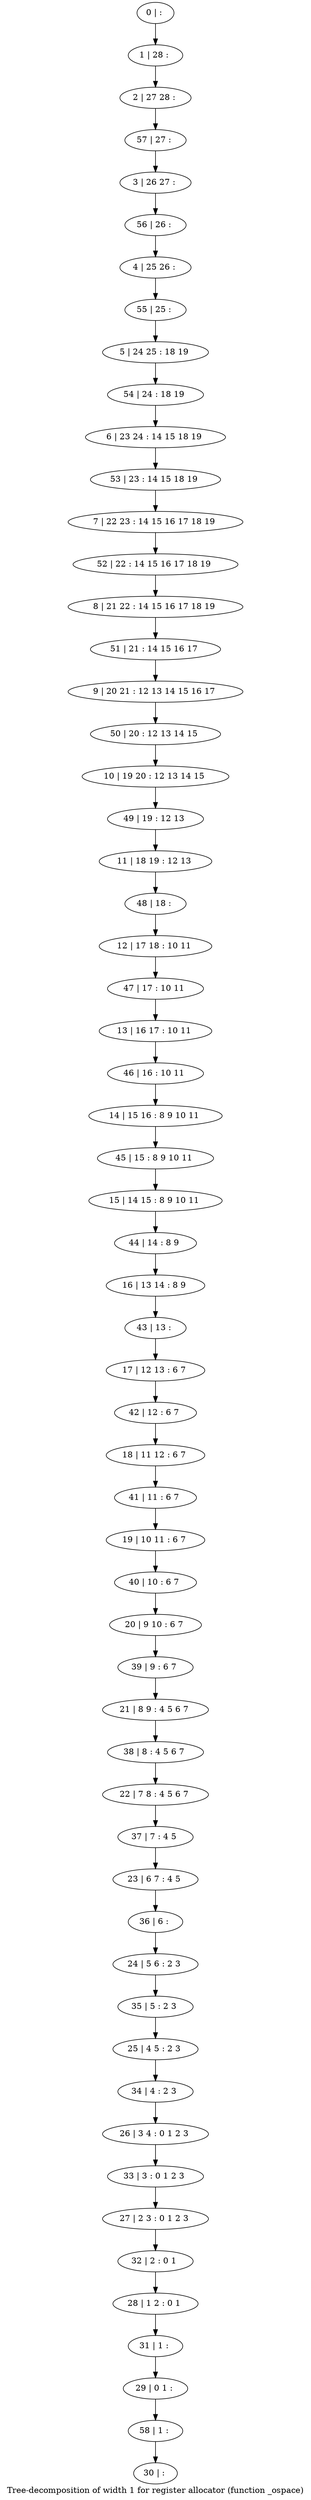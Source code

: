 digraph G {
graph [label="Tree-decomposition of width 1 for register allocator (function _ospace)"]
0[label="0 | : "];
1[label="1 | 28 : "];
2[label="2 | 27 28 : "];
3[label="3 | 26 27 : "];
4[label="4 | 25 26 : "];
5[label="5 | 24 25 : 18 19 "];
6[label="6 | 23 24 : 14 15 18 19 "];
7[label="7 | 22 23 : 14 15 16 17 18 19 "];
8[label="8 | 21 22 : 14 15 16 17 18 19 "];
9[label="9 | 20 21 : 12 13 14 15 16 17 "];
10[label="10 | 19 20 : 12 13 14 15 "];
11[label="11 | 18 19 : 12 13 "];
12[label="12 | 17 18 : 10 11 "];
13[label="13 | 16 17 : 10 11 "];
14[label="14 | 15 16 : 8 9 10 11 "];
15[label="15 | 14 15 : 8 9 10 11 "];
16[label="16 | 13 14 : 8 9 "];
17[label="17 | 12 13 : 6 7 "];
18[label="18 | 11 12 : 6 7 "];
19[label="19 | 10 11 : 6 7 "];
20[label="20 | 9 10 : 6 7 "];
21[label="21 | 8 9 : 4 5 6 7 "];
22[label="22 | 7 8 : 4 5 6 7 "];
23[label="23 | 6 7 : 4 5 "];
24[label="24 | 5 6 : 2 3 "];
25[label="25 | 4 5 : 2 3 "];
26[label="26 | 3 4 : 0 1 2 3 "];
27[label="27 | 2 3 : 0 1 2 3 "];
28[label="28 | 1 2 : 0 1 "];
29[label="29 | 0 1 : "];
30[label="30 | : "];
31[label="31 | 1 : "];
32[label="32 | 2 : 0 1 "];
33[label="33 | 3 : 0 1 2 3 "];
34[label="34 | 4 : 2 3 "];
35[label="35 | 5 : 2 3 "];
36[label="36 | 6 : "];
37[label="37 | 7 : 4 5 "];
38[label="38 | 8 : 4 5 6 7 "];
39[label="39 | 9 : 6 7 "];
40[label="40 | 10 : 6 7 "];
41[label="41 | 11 : 6 7 "];
42[label="42 | 12 : 6 7 "];
43[label="43 | 13 : "];
44[label="44 | 14 : 8 9 "];
45[label="45 | 15 : 8 9 10 11 "];
46[label="46 | 16 : 10 11 "];
47[label="47 | 17 : 10 11 "];
48[label="48 | 18 : "];
49[label="49 | 19 : 12 13 "];
50[label="50 | 20 : 12 13 14 15 "];
51[label="51 | 21 : 14 15 16 17 "];
52[label="52 | 22 : 14 15 16 17 18 19 "];
53[label="53 | 23 : 14 15 18 19 "];
54[label="54 | 24 : 18 19 "];
55[label="55 | 25 : "];
56[label="56 | 26 : "];
57[label="57 | 27 : "];
58[label="58 | 1 : "];
0->1 ;
1->2 ;
31->29 ;
28->31 ;
32->28 ;
27->32 ;
33->27 ;
26->33 ;
34->26 ;
25->34 ;
35->25 ;
24->35 ;
36->24 ;
23->36 ;
37->23 ;
22->37 ;
38->22 ;
21->38 ;
39->21 ;
20->39 ;
40->20 ;
19->40 ;
41->19 ;
18->41 ;
42->18 ;
17->42 ;
43->17 ;
16->43 ;
44->16 ;
15->44 ;
45->15 ;
14->45 ;
46->14 ;
13->46 ;
47->13 ;
12->47 ;
48->12 ;
11->48 ;
49->11 ;
10->49 ;
50->10 ;
9->50 ;
51->9 ;
8->51 ;
52->8 ;
7->52 ;
53->7 ;
6->53 ;
54->6 ;
5->54 ;
55->5 ;
4->55 ;
56->4 ;
3->56 ;
57->3 ;
2->57 ;
58->30 ;
29->58 ;
}
